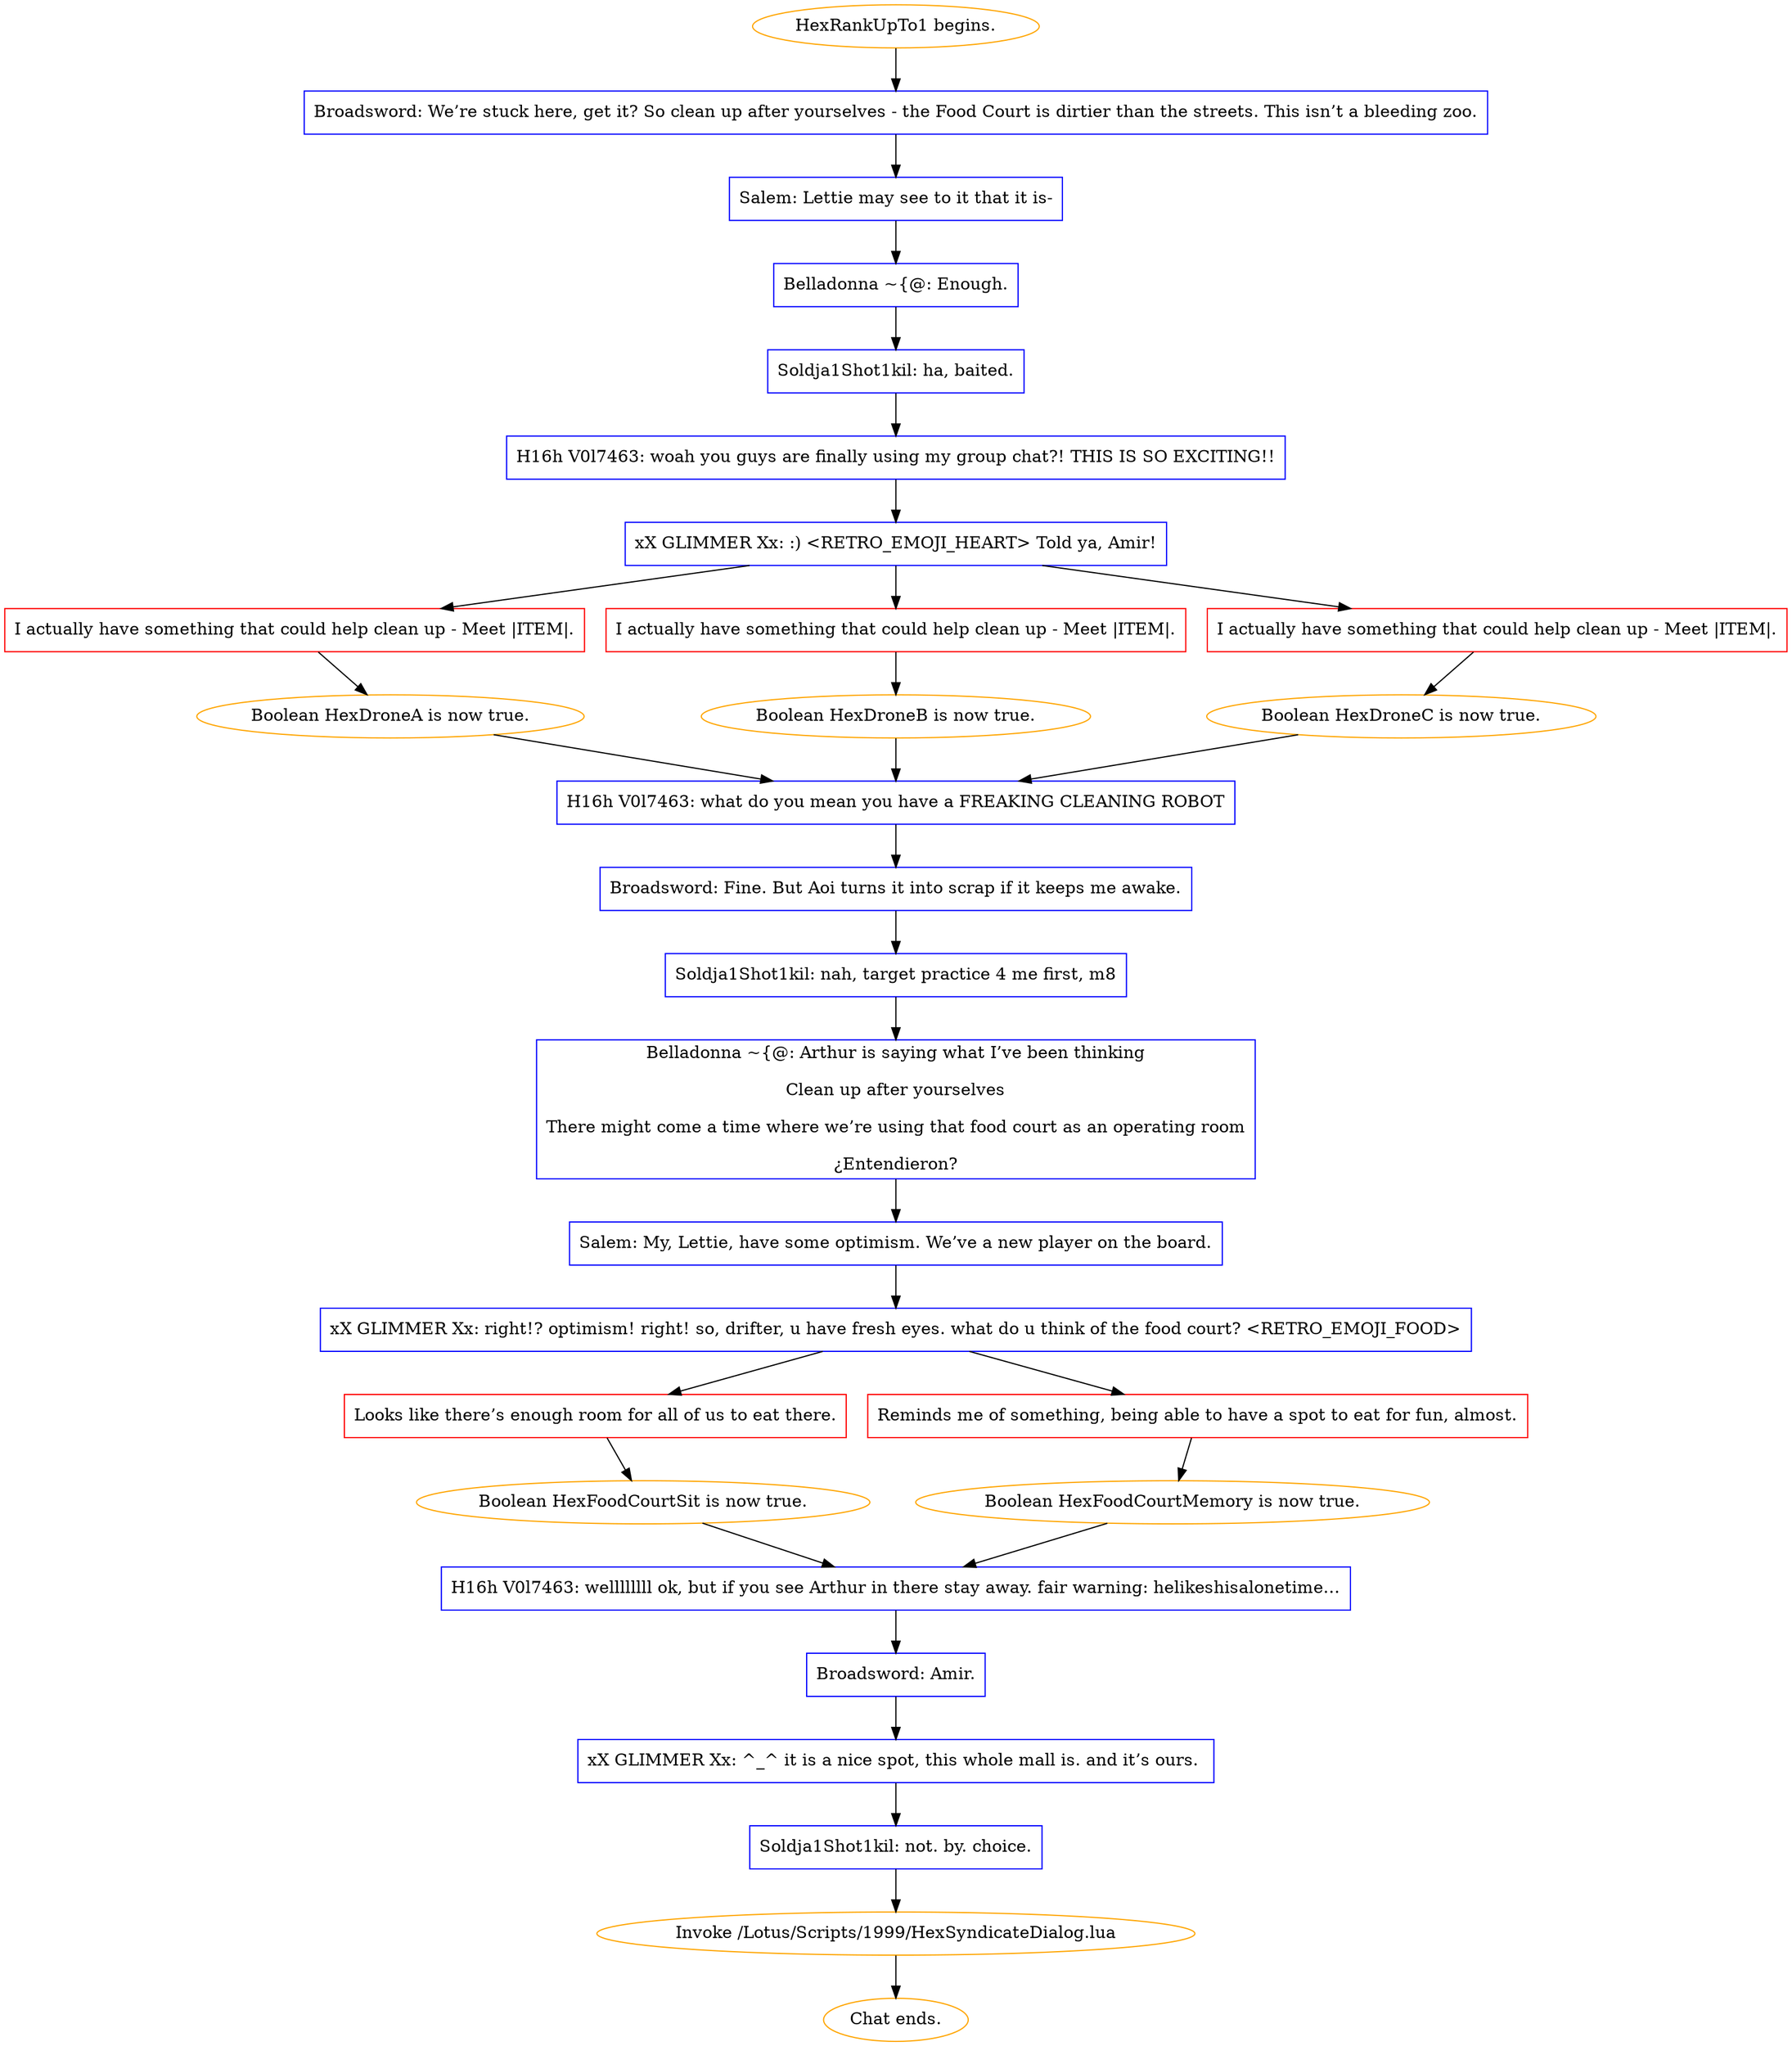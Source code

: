 digraph {
	"HexRankUpTo1 begins." [color=orange];
		"HexRankUpTo1 begins." -> 16;
	16 [label="Broadsword: We’re stuck here, get it? So clean up after yourselves - the Food Court is dirtier than the streets. This isn’t a bleeding zoo.",shape=box,color=blue];
		16 -> 17;
	17 [label="Salem: Lettie may see to it that it is-",shape=box,color=blue];
		17 -> 18;
	18 [label="Belladonna ~{@: Enough.",shape=box,color=blue];
		18 -> 35;
	35 [label="Soldja1Shot1kil: ha, baited.",shape=box,color=blue];
		35 -> 19;
	19 [label="H16h V0l7463: woah you guys are finally using my group chat?! THIS IS SO EXCITING!!",shape=box,color=blue];
		19 -> 20;
	20 [label="xX GLIMMER Xx: :) <RETRO_EMOJI_HEART> Told ya, Amir!",shape=box,color=blue];
		20 -> 21;
		20 -> 22;
		20 -> 23;
	21 [label="I actually have something that could help clean up - Meet |ITEM|.",shape=box,color=red];
		21 -> "/EE/Types/Engine/SetBooleanDialogueNode:HexDroneA:24";
	22 [label="I actually have something that could help clean up - Meet |ITEM|.",shape=box,color=red];
		22 -> "/EE/Types/Engine/SetBooleanDialogueNode:HexDroneB:24";
	23 [label="I actually have something that could help clean up - Meet |ITEM|.",shape=box,color=red];
		23 -> "/EE/Types/Engine/SetBooleanDialogueNode:HexDroneC:24";
	"/EE/Types/Engine/SetBooleanDialogueNode:HexDroneA:24" [label="Boolean HexDroneA is now true.",color=orange];
		"/EE/Types/Engine/SetBooleanDialogueNode:HexDroneA:24" -> 24;
	"/EE/Types/Engine/SetBooleanDialogueNode:HexDroneB:24" [label="Boolean HexDroneB is now true.",color=orange];
		"/EE/Types/Engine/SetBooleanDialogueNode:HexDroneB:24" -> 24;
	"/EE/Types/Engine/SetBooleanDialogueNode:HexDroneC:24" [label="Boolean HexDroneC is now true.",color=orange];
		"/EE/Types/Engine/SetBooleanDialogueNode:HexDroneC:24" -> 24;
	24 [label="H16h V0l7463: what do you mean you have a FREAKING CLEANING ROBOT",shape=box,color=blue];
		24 -> 25;
	25 [label="Broadsword: Fine. But Aoi turns it into scrap if it keeps me awake.",shape=box,color=blue];
		25 -> 26;
	26 [label="Soldja1Shot1kil: nah, target practice 4 me first, m8",shape=box,color=blue];
		26 -> 27;
	27 [label="Belladonna ~{@: Arthur is saying what I’ve been thinking
Clean up after yourselves
There might come a time where we’re using that food court as an operating room
¿Entendieron?",shape=box,color=blue];
		27 -> 28;
	28 [label="Salem: My, Lettie, have some optimism. We’ve a new player on the board.",shape=box,color=blue];
		28 -> 29;
	29 [label="xX GLIMMER Xx: right!? optimism! right! so, drifter, u have fresh eyes. what do u think of the food court? <RETRO_EMOJI_FOOD>",shape=box,color=blue];
		29 -> 30;
		29 -> 31;
	30 [label="Looks like there’s enough room for all of us to eat there.",shape=box,color=red];
		30 -> "/EE/Types/Engine/SetBooleanDialogueNode:HexFoodCourtSit:32";
	31 [label="Reminds me of something, being able to have a spot to eat for fun, almost.",shape=box,color=red];
		31 -> "/EE/Types/Engine/SetBooleanDialogueNode:HexFoodCourtMemory:32";
	"/EE/Types/Engine/SetBooleanDialogueNode:HexFoodCourtSit:32" [label="Boolean HexFoodCourtSit is now true.",color=orange];
		"/EE/Types/Engine/SetBooleanDialogueNode:HexFoodCourtSit:32" -> 32;
	"/EE/Types/Engine/SetBooleanDialogueNode:HexFoodCourtMemory:32" [label="Boolean HexFoodCourtMemory is now true.",color=orange];
		"/EE/Types/Engine/SetBooleanDialogueNode:HexFoodCourtMemory:32" -> 32;
	32 [label="H16h V0l7463: wellllllll ok, but if you see Arthur in there stay away. fair warning: helikeshisalonetime…",shape=box,color=blue];
		32 -> 33;
	33 [label="Broadsword: Amir.",shape=box,color=blue];
		33 -> 34;
	34 [label="xX GLIMMER Xx: ^_^ it is a nice spot, this whole mall is. and it’s ours. ",shape=box,color=blue];
		34 -> 10;
	10 [label="Soldja1Shot1kil: not. by. choice.",shape=box,color=blue];
		10 -> 36;
	36 [label="Invoke /Lotus/Scripts/1999/HexSyndicateDialog.lua",color=orange];
		36 -> "Chat ends.";
	"Chat ends." [color=orange];
}